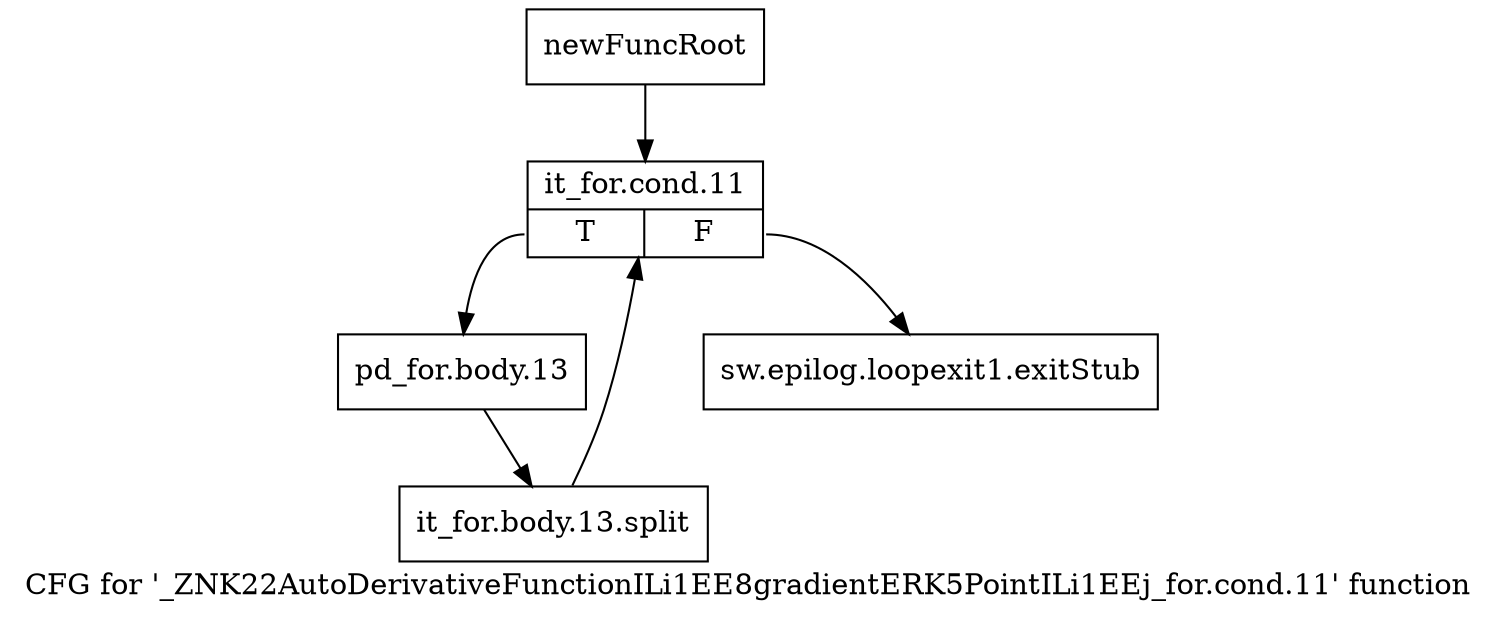 digraph "CFG for '_ZNK22AutoDerivativeFunctionILi1EE8gradientERK5PointILi1EEj_for.cond.11' function" {
	label="CFG for '_ZNK22AutoDerivativeFunctionILi1EE8gradientERK5PointILi1EEj_for.cond.11' function";

	Node0x8a9fce0 [shape=record,label="{newFuncRoot}"];
	Node0x8a9fce0 -> Node0x8a9fd80;
	Node0x8a9fd30 [shape=record,label="{sw.epilog.loopexit1.exitStub}"];
	Node0x8a9fd80 [shape=record,label="{it_for.cond.11|{<s0>T|<s1>F}}"];
	Node0x8a9fd80:s0 -> Node0x8a9fdd0;
	Node0x8a9fd80:s1 -> Node0x8a9fd30;
	Node0x8a9fdd0 [shape=record,label="{pd_for.body.13}"];
	Node0x8a9fdd0 -> Node0xc6ccf70;
	Node0xc6ccf70 [shape=record,label="{it_for.body.13.split}"];
	Node0xc6ccf70 -> Node0x8a9fd80;
}
